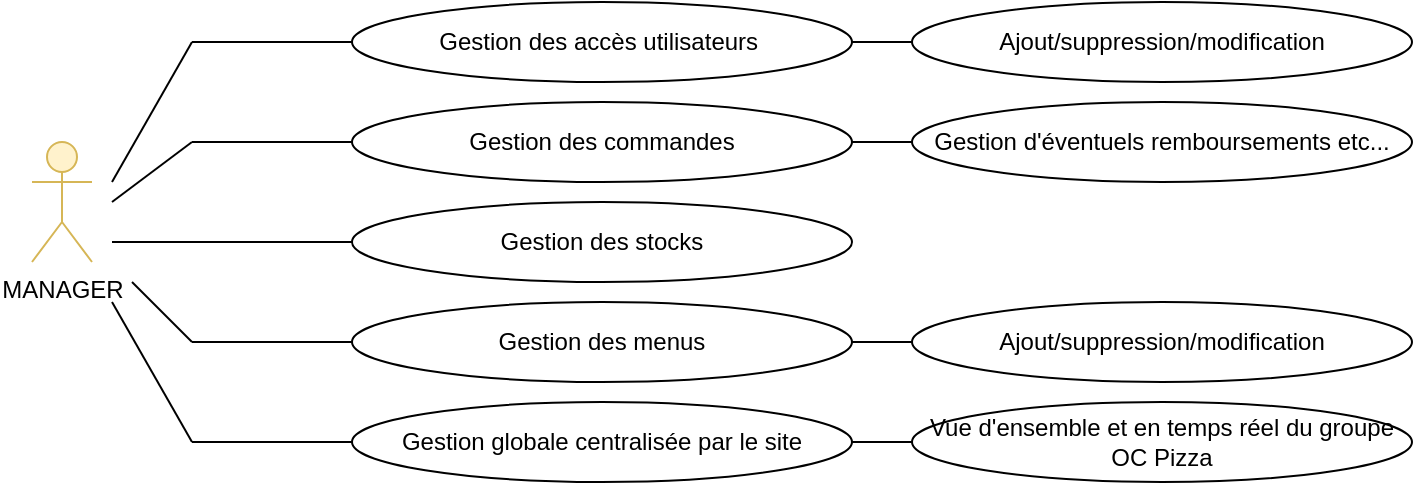 <mxfile version="12.9.13" type="github">
  <diagram id="hqdtPmIYiOueHzZCsUs0" name="Page-1">
    <mxGraphModel dx="946" dy="526" grid="1" gridSize="10" guides="1" tooltips="1" connect="1" arrows="1" fold="1" page="1" pageScale="1" pageWidth="827" pageHeight="1169" math="0" shadow="0">
      <root>
        <mxCell id="0" />
        <mxCell id="1" parent="0" />
        <mxCell id="6PvkCJ8prfGy1ttW_QKM-1" value="MANAGER" style="shape=umlActor;verticalLabelPosition=bottom;labelBackgroundColor=#ffffff;verticalAlign=top;html=1;outlineConnect=0;fillColor=#fff2cc;strokeColor=#d6b656;" vertex="1" parent="1">
          <mxGeometry x="40" y="130" width="30" height="60" as="geometry" />
        </mxCell>
        <mxCell id="6PvkCJ8prfGy1ttW_QKM-9" value="Gestion des accès utilisateurs&amp;nbsp;" style="ellipse;whiteSpace=wrap;html=1;" vertex="1" parent="1">
          <mxGeometry x="200" y="60" width="250" height="40" as="geometry" />
        </mxCell>
        <mxCell id="6PvkCJ8prfGy1ttW_QKM-19" value="" style="endArrow=none;html=1;exitX=0;exitY=0.5;exitDx=0;exitDy=0;" edge="1" parent="1" source="6PvkCJ8prfGy1ttW_QKM-9">
          <mxGeometry width="50" height="50" relative="1" as="geometry">
            <mxPoint x="190" y="75" as="sourcePoint" />
            <mxPoint x="120" y="80" as="targetPoint" />
          </mxGeometry>
        </mxCell>
        <mxCell id="6PvkCJ8prfGy1ttW_QKM-22" value="" style="endArrow=none;html=1;entryX=0;entryY=0.5;entryDx=0;entryDy=0;" edge="1" parent="1" target="6PvkCJ8prfGy1ttW_QKM-31">
          <mxGeometry width="50" height="50" relative="1" as="geometry">
            <mxPoint x="120" y="130" as="sourcePoint" />
            <mxPoint x="200" y="125" as="targetPoint" />
          </mxGeometry>
        </mxCell>
        <mxCell id="6PvkCJ8prfGy1ttW_QKM-24" value="" style="endArrow=none;html=1;entryX=0;entryY=0.5;entryDx=0;entryDy=0;" edge="1" parent="1" target="6PvkCJ8prfGy1ttW_QKM-32">
          <mxGeometry width="50" height="50" relative="1" as="geometry">
            <mxPoint x="120" y="180" as="sourcePoint" />
            <mxPoint x="200" y="175" as="targetPoint" />
          </mxGeometry>
        </mxCell>
        <mxCell id="6PvkCJ8prfGy1ttW_QKM-25" value="" style="endArrow=none;html=1;entryX=0;entryY=0.5;entryDx=0;entryDy=0;" edge="1" parent="1" target="6PvkCJ8prfGy1ttW_QKM-35">
          <mxGeometry width="50" height="50" relative="1" as="geometry">
            <mxPoint x="120" y="230" as="sourcePoint" />
            <mxPoint x="200" y="225" as="targetPoint" />
          </mxGeometry>
        </mxCell>
        <mxCell id="6PvkCJ8prfGy1ttW_QKM-26" value="" style="endArrow=none;html=1;entryX=0;entryY=0.5;entryDx=0;entryDy=0;" edge="1" parent="1" target="6PvkCJ8prfGy1ttW_QKM-36">
          <mxGeometry width="50" height="50" relative="1" as="geometry">
            <mxPoint x="120" y="280" as="sourcePoint" />
            <mxPoint x="200" y="275" as="targetPoint" />
          </mxGeometry>
        </mxCell>
        <mxCell id="6PvkCJ8prfGy1ttW_QKM-30" value="" style="endArrow=none;html=1;" edge="1" parent="1">
          <mxGeometry width="50" height="50" relative="1" as="geometry">
            <mxPoint x="80" y="160" as="sourcePoint" />
            <mxPoint x="120" y="130" as="targetPoint" />
          </mxGeometry>
        </mxCell>
        <mxCell id="6PvkCJ8prfGy1ttW_QKM-31" value="Gestion des commandes" style="ellipse;whiteSpace=wrap;html=1;" vertex="1" parent="1">
          <mxGeometry x="200" y="110" width="250" height="40" as="geometry" />
        </mxCell>
        <mxCell id="6PvkCJ8prfGy1ttW_QKM-32" value="Gestion des stocks" style="ellipse;whiteSpace=wrap;html=1;" vertex="1" parent="1">
          <mxGeometry x="200" y="160" width="250" height="40" as="geometry" />
        </mxCell>
        <mxCell id="6PvkCJ8prfGy1ttW_QKM-35" value="Gestion des menus" style="ellipse;whiteSpace=wrap;html=1;" vertex="1" parent="1">
          <mxGeometry x="200" y="210" width="250" height="40" as="geometry" />
        </mxCell>
        <mxCell id="6PvkCJ8prfGy1ttW_QKM-36" value="Gestion globale centralisée par le site" style="ellipse;whiteSpace=wrap;html=1;" vertex="1" parent="1">
          <mxGeometry x="200" y="260" width="250" height="40" as="geometry" />
        </mxCell>
        <mxCell id="6PvkCJ8prfGy1ttW_QKM-37" value="" style="endArrow=none;html=1;entryX=0;entryY=0.5;entryDx=0;entryDy=0;exitX=1;exitY=0.5;exitDx=0;exitDy=0;" edge="1" parent="1" source="6PvkCJ8prfGy1ttW_QKM-9" target="6PvkCJ8prfGy1ttW_QKM-38">
          <mxGeometry width="50" height="50" relative="1" as="geometry">
            <mxPoint x="330" y="300" as="sourcePoint" />
            <mxPoint x="480" y="75" as="targetPoint" />
          </mxGeometry>
        </mxCell>
        <mxCell id="6PvkCJ8prfGy1ttW_QKM-38" value="Ajout/suppression/modification" style="ellipse;whiteSpace=wrap;html=1;" vertex="1" parent="1">
          <mxGeometry x="480" y="60" width="250" height="40" as="geometry" />
        </mxCell>
        <mxCell id="6PvkCJ8prfGy1ttW_QKM-39" value="Gestion d&#39;éventuels remboursements etc..." style="ellipse;whiteSpace=wrap;html=1;" vertex="1" parent="1">
          <mxGeometry x="480" y="110" width="250" height="40" as="geometry" />
        </mxCell>
        <mxCell id="6PvkCJ8prfGy1ttW_QKM-40" value="Ajout/suppression/modification" style="ellipse;whiteSpace=wrap;html=1;" vertex="1" parent="1">
          <mxGeometry x="480" y="210" width="250" height="40" as="geometry" />
        </mxCell>
        <mxCell id="6PvkCJ8prfGy1ttW_QKM-42" value="" style="endArrow=none;html=1;entryX=0;entryY=0.5;entryDx=0;entryDy=0;exitX=1;exitY=0.5;exitDx=0;exitDy=0;" edge="1" parent="1" source="6PvkCJ8prfGy1ttW_QKM-31" target="6PvkCJ8prfGy1ttW_QKM-39">
          <mxGeometry width="50" height="50" relative="1" as="geometry">
            <mxPoint x="330" y="300" as="sourcePoint" />
            <mxPoint x="380" y="250" as="targetPoint" />
          </mxGeometry>
        </mxCell>
        <mxCell id="6PvkCJ8prfGy1ttW_QKM-43" value="" style="endArrow=none;html=1;entryX=0;entryY=0.5;entryDx=0;entryDy=0;exitX=1;exitY=0.5;exitDx=0;exitDy=0;" edge="1" parent="1" source="6PvkCJ8prfGy1ttW_QKM-35" target="6PvkCJ8prfGy1ttW_QKM-40">
          <mxGeometry width="50" height="50" relative="1" as="geometry">
            <mxPoint x="330" y="300" as="sourcePoint" />
            <mxPoint x="380" y="250" as="targetPoint" />
          </mxGeometry>
        </mxCell>
        <mxCell id="6PvkCJ8prfGy1ttW_QKM-44" value="" style="endArrow=none;html=1;" edge="1" parent="1">
          <mxGeometry width="50" height="50" relative="1" as="geometry">
            <mxPoint x="80" y="150" as="sourcePoint" />
            <mxPoint x="120" y="80" as="targetPoint" />
          </mxGeometry>
        </mxCell>
        <mxCell id="6PvkCJ8prfGy1ttW_QKM-45" value="" style="endArrow=none;html=1;" edge="1" parent="1">
          <mxGeometry width="50" height="50" relative="1" as="geometry">
            <mxPoint x="80" y="180" as="sourcePoint" />
            <mxPoint x="120" y="180" as="targetPoint" />
          </mxGeometry>
        </mxCell>
        <mxCell id="6PvkCJ8prfGy1ttW_QKM-46" value="" style="endArrow=none;html=1;" edge="1" parent="1">
          <mxGeometry width="50" height="50" relative="1" as="geometry">
            <mxPoint x="120" y="230" as="sourcePoint" />
            <mxPoint x="90" y="200" as="targetPoint" />
          </mxGeometry>
        </mxCell>
        <mxCell id="6PvkCJ8prfGy1ttW_QKM-47" value="" style="endArrow=none;html=1;" edge="1" parent="1">
          <mxGeometry width="50" height="50" relative="1" as="geometry">
            <mxPoint x="120" y="280" as="sourcePoint" />
            <mxPoint x="80" y="210" as="targetPoint" />
          </mxGeometry>
        </mxCell>
        <mxCell id="6PvkCJ8prfGy1ttW_QKM-48" value="Vue d&#39;ensemble et en temps réel du groupe OC Pizza" style="ellipse;whiteSpace=wrap;html=1;" vertex="1" parent="1">
          <mxGeometry x="480" y="260" width="250" height="40" as="geometry" />
        </mxCell>
        <mxCell id="6PvkCJ8prfGy1ttW_QKM-49" value="" style="endArrow=none;html=1;entryX=0;entryY=0.5;entryDx=0;entryDy=0;" edge="1" parent="1" target="6PvkCJ8prfGy1ttW_QKM-48">
          <mxGeometry width="50" height="50" relative="1" as="geometry">
            <mxPoint x="450" y="280" as="sourcePoint" />
            <mxPoint x="380" y="250" as="targetPoint" />
          </mxGeometry>
        </mxCell>
      </root>
    </mxGraphModel>
  </diagram>
</mxfile>
